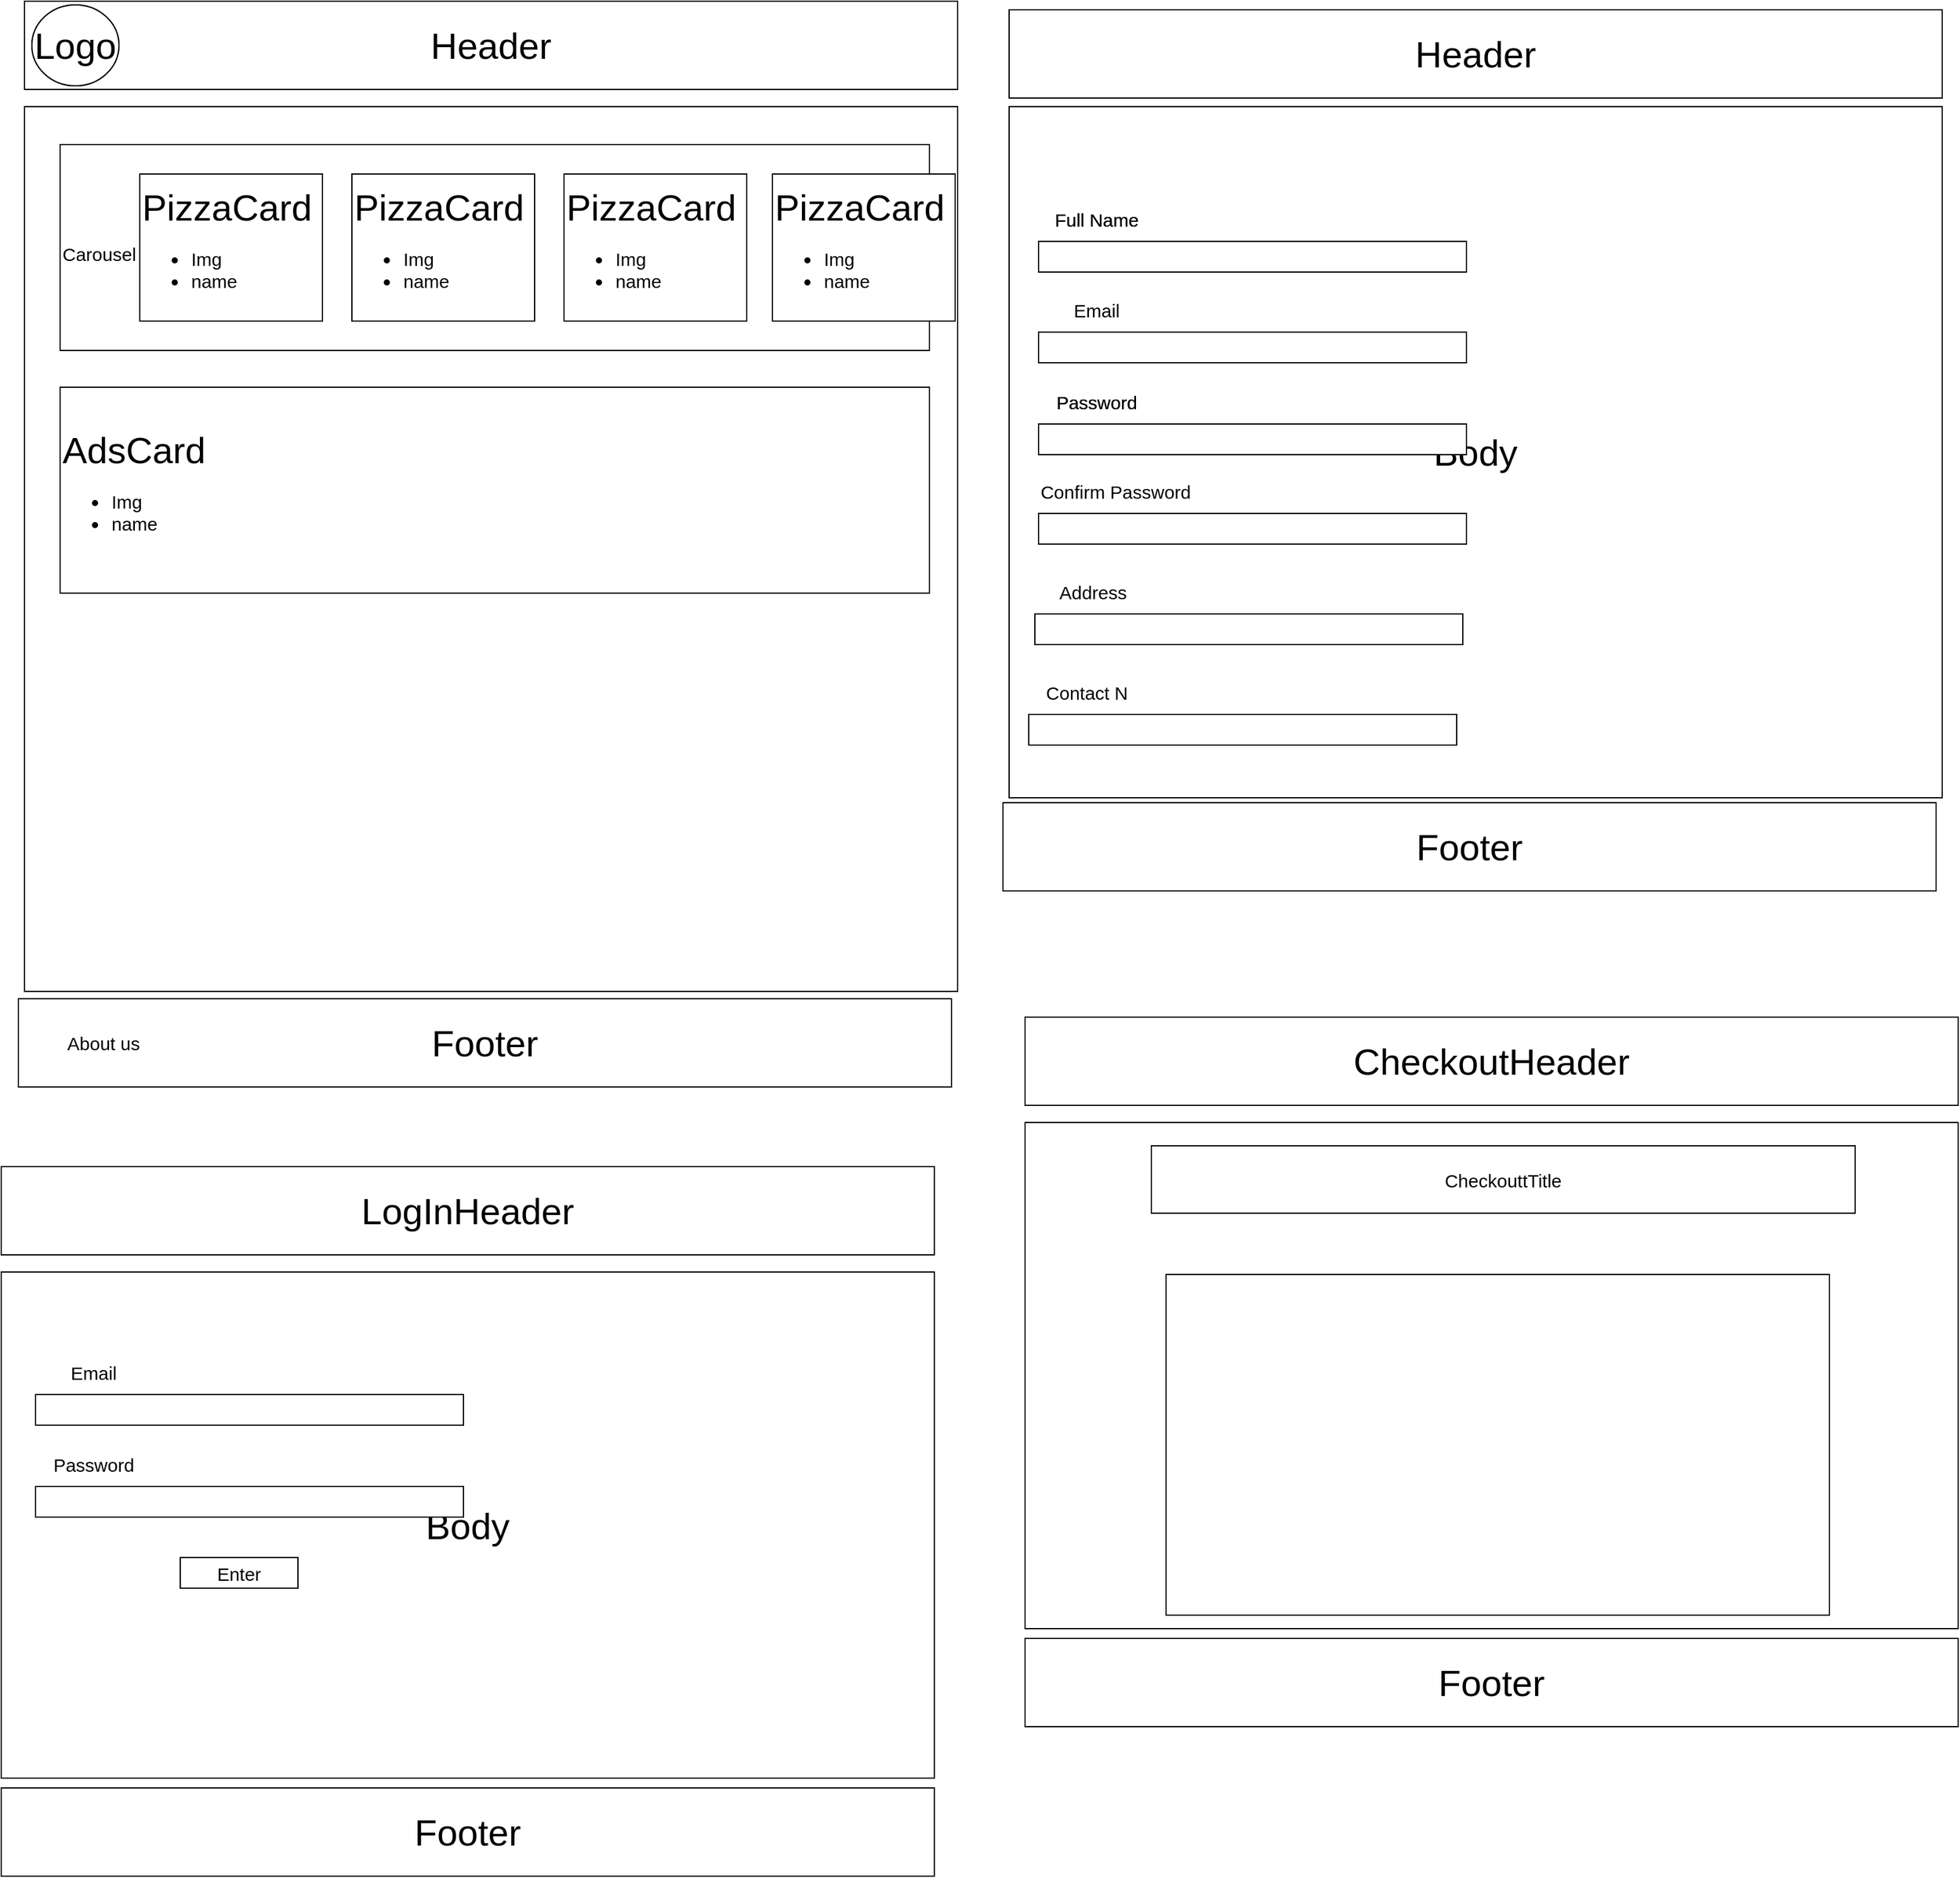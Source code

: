 <mxfile version="16.5.6" type="github">
  <diagram id="f_OamlXEMhh0Ig-cFjTD" name="Page-1">
    <mxGraphModel dx="2620" dy="1035" grid="0" gridSize="10" guides="1" tooltips="1" connect="1" arrows="1" fold="1" page="0" pageScale="1" pageWidth="850" pageHeight="1100" math="0" shadow="0">
      <root>
        <mxCell id="0" />
        <mxCell id="1" parent="0" />
        <mxCell id="QaYpBxPNPQrCtKfL7-Zh-1" value="&lt;font style=&quot;font-size: 30px&quot;&gt;Header&lt;/font&gt;" style="rounded=0;whiteSpace=wrap;html=1;hachureGap=4;" vertex="1" parent="1">
          <mxGeometry x="-188" y="41" width="761" height="72" as="geometry" />
        </mxCell>
        <mxCell id="QaYpBxPNPQrCtKfL7-Zh-2" value="&lt;font style=&quot;font-size: 30px&quot;&gt;Body&lt;/font&gt;" style="rounded=0;whiteSpace=wrap;html=1;hachureGap=4;" vertex="1" parent="1">
          <mxGeometry x="-188" y="127" width="761" height="722" as="geometry" />
        </mxCell>
        <mxCell id="QaYpBxPNPQrCtKfL7-Zh-3" value="Logo" style="ellipse;whiteSpace=wrap;html=1;hachureGap=4;fontSize=30;" vertex="1" parent="1">
          <mxGeometry x="-182" y="44" width="71" height="66" as="geometry" />
        </mxCell>
        <mxCell id="QaYpBxPNPQrCtKfL7-Zh-4" value="&lt;font style=&quot;font-size: 30px&quot;&gt;Footer&lt;/font&gt;" style="rounded=0;whiteSpace=wrap;html=1;hachureGap=4;" vertex="1" parent="1">
          <mxGeometry x="-193" y="855" width="761" height="72" as="geometry" />
        </mxCell>
        <mxCell id="QaYpBxPNPQrCtKfL7-Zh-9" value="&lt;font style=&quot;font-size: 15px&quot;&gt;Carousel&lt;/font&gt;" style="rounded=0;whiteSpace=wrap;html=1;hachureGap=4;fontSize=30;align=left;" vertex="1" parent="1">
          <mxGeometry x="-159" y="158" width="709" height="168" as="geometry" />
        </mxCell>
        <mxCell id="QaYpBxPNPQrCtKfL7-Zh-6" value="AdsCard&lt;br style=&quot;font-size: 29px&quot;&gt;&lt;ul style=&quot;font-size: 15px&quot;&gt;&lt;li&gt;&lt;font style=&quot;font-size: 15px&quot;&gt;Img&lt;/font&gt;&lt;/li&gt;&lt;li&gt;&lt;font style=&quot;font-size: 15px&quot;&gt;name&lt;/font&gt;&lt;/li&gt;&lt;/ul&gt;" style="rounded=0;whiteSpace=wrap;html=1;hachureGap=4;fontSize=30;align=left;" vertex="1" parent="1">
          <mxGeometry x="-159" y="356" width="709" height="168" as="geometry" />
        </mxCell>
        <mxCell id="QaYpBxPNPQrCtKfL7-Zh-13" value="&lt;font style=&quot;font-size: 30px&quot;&gt;Body&lt;/font&gt;" style="rounded=0;whiteSpace=wrap;html=1;hachureGap=4;" vertex="1" parent="1">
          <mxGeometry x="615" y="127" width="761" height="564" as="geometry" />
        </mxCell>
        <mxCell id="QaYpBxPNPQrCtKfL7-Zh-14" value="" style="rounded=0;whiteSpace=wrap;html=1;hachureGap=4;fontSize=15;" vertex="1" parent="1">
          <mxGeometry x="639" y="237" width="349" height="25" as="geometry" />
        </mxCell>
        <mxCell id="QaYpBxPNPQrCtKfL7-Zh-15" value="Full Name" style="text;strokeColor=none;fillColor=none;html=1;align=center;verticalAlign=middle;whiteSpace=wrap;rounded=0;hachureGap=4;fontSize=15;" vertex="1" parent="1">
          <mxGeometry x="639" y="204" width="95" height="30" as="geometry" />
        </mxCell>
        <mxCell id="QaYpBxPNPQrCtKfL7-Zh-16" value="" style="rounded=0;whiteSpace=wrap;html=1;hachureGap=4;fontSize=15;" vertex="1" parent="1">
          <mxGeometry x="639" y="311" width="349" height="25" as="geometry" />
        </mxCell>
        <mxCell id="QaYpBxPNPQrCtKfL7-Zh-17" value="Email" style="text;strokeColor=none;fillColor=none;html=1;align=center;verticalAlign=middle;whiteSpace=wrap;rounded=0;hachureGap=4;fontSize=15;" vertex="1" parent="1">
          <mxGeometry x="639" y="278" width="95" height="30" as="geometry" />
        </mxCell>
        <mxCell id="QaYpBxPNPQrCtKfL7-Zh-20" value="" style="rounded=0;whiteSpace=wrap;html=1;hachureGap=4;fontSize=15;" vertex="1" parent="1">
          <mxGeometry x="639" y="386" width="349" height="25" as="geometry" />
        </mxCell>
        <mxCell id="QaYpBxPNPQrCtKfL7-Zh-21" value="Password" style="text;strokeColor=none;fillColor=none;html=1;align=center;verticalAlign=middle;whiteSpace=wrap;rounded=0;hachureGap=4;fontSize=15;" vertex="1" parent="1">
          <mxGeometry x="639" y="353" width="95" height="30" as="geometry" />
        </mxCell>
        <mxCell id="QaYpBxPNPQrCtKfL7-Zh-26" value="" style="group" vertex="1" connectable="0" parent="1">
          <mxGeometry x="-94" y="182" width="665" height="120" as="geometry" />
        </mxCell>
        <mxCell id="QaYpBxPNPQrCtKfL7-Zh-5" value="PizzaCard&lt;br style=&quot;font-size: 29px&quot;&gt;&lt;ul style=&quot;font-size: 15px&quot;&gt;&lt;li&gt;&lt;font style=&quot;font-size: 15px&quot;&gt;Img&lt;/font&gt;&lt;/li&gt;&lt;li&gt;&lt;font style=&quot;font-size: 15px&quot;&gt;name&lt;/font&gt;&lt;/li&gt;&lt;/ul&gt;" style="rounded=0;whiteSpace=wrap;html=1;hachureGap=4;fontSize=30;align=left;" vertex="1" parent="QaYpBxPNPQrCtKfL7-Zh-26">
          <mxGeometry width="149" height="120" as="geometry" />
        </mxCell>
        <mxCell id="QaYpBxPNPQrCtKfL7-Zh-10" value="PizzaCard&lt;br style=&quot;font-size: 29px&quot;&gt;&lt;ul style=&quot;font-size: 15px&quot;&gt;&lt;li&gt;&lt;font style=&quot;font-size: 15px&quot;&gt;Img&lt;/font&gt;&lt;/li&gt;&lt;li&gt;&lt;font style=&quot;font-size: 15px&quot;&gt;name&lt;/font&gt;&lt;/li&gt;&lt;/ul&gt;" style="rounded=0;whiteSpace=wrap;html=1;hachureGap=4;fontSize=30;align=left;" vertex="1" parent="QaYpBxPNPQrCtKfL7-Zh-26">
          <mxGeometry x="173" width="149" height="120" as="geometry" />
        </mxCell>
        <mxCell id="QaYpBxPNPQrCtKfL7-Zh-11" value="PizzaCard&lt;br style=&quot;font-size: 29px&quot;&gt;&lt;ul style=&quot;font-size: 15px&quot;&gt;&lt;li&gt;&lt;font style=&quot;font-size: 15px&quot;&gt;Img&lt;/font&gt;&lt;/li&gt;&lt;li&gt;&lt;font style=&quot;font-size: 15px&quot;&gt;name&lt;/font&gt;&lt;/li&gt;&lt;/ul&gt;" style="rounded=0;whiteSpace=wrap;html=1;hachureGap=4;fontSize=30;align=left;" vertex="1" parent="QaYpBxPNPQrCtKfL7-Zh-26">
          <mxGeometry x="346" width="149" height="120" as="geometry" />
        </mxCell>
        <mxCell id="QaYpBxPNPQrCtKfL7-Zh-12" value="PizzaCard&lt;br style=&quot;font-size: 29px&quot;&gt;&lt;ul style=&quot;font-size: 15px&quot;&gt;&lt;li&gt;&lt;font style=&quot;font-size: 15px&quot;&gt;Img&lt;/font&gt;&lt;/li&gt;&lt;li&gt;&lt;font style=&quot;font-size: 15px&quot;&gt;name&lt;/font&gt;&lt;/li&gt;&lt;/ul&gt;" style="rounded=0;whiteSpace=wrap;html=1;hachureGap=4;fontSize=30;align=left;" vertex="1" parent="QaYpBxPNPQrCtKfL7-Zh-26">
          <mxGeometry x="516" width="149" height="120" as="geometry" />
        </mxCell>
        <mxCell id="QaYpBxPNPQrCtKfL7-Zh-28" value="Logo" style="ellipse;whiteSpace=wrap;html=1;hachureGap=4;fontSize=30;" vertex="1" parent="1">
          <mxGeometry x="-182" y="44" width="71" height="66" as="geometry" />
        </mxCell>
        <mxCell id="QaYpBxPNPQrCtKfL7-Zh-30" value="Full Name" style="text;strokeColor=none;fillColor=none;html=1;align=center;verticalAlign=middle;whiteSpace=wrap;rounded=0;hachureGap=4;fontSize=15;" vertex="1" parent="1">
          <mxGeometry x="639" y="204" width="95" height="30" as="geometry" />
        </mxCell>
        <mxCell id="QaYpBxPNPQrCtKfL7-Zh-32" value="" style="rounded=0;whiteSpace=wrap;html=1;hachureGap=4;fontSize=15;" vertex="1" parent="1">
          <mxGeometry x="639" y="386" width="349" height="25" as="geometry" />
        </mxCell>
        <mxCell id="QaYpBxPNPQrCtKfL7-Zh-33" value="Password" style="text;strokeColor=none;fillColor=none;html=1;align=center;verticalAlign=middle;whiteSpace=wrap;rounded=0;hachureGap=4;fontSize=15;" vertex="1" parent="1">
          <mxGeometry x="639" y="353" width="95" height="30" as="geometry" />
        </mxCell>
        <mxCell id="QaYpBxPNPQrCtKfL7-Zh-39" value="&lt;font style=&quot;font-size: 30px&quot;&gt;LogInHeader&lt;/font&gt;" style="rounded=0;whiteSpace=wrap;html=1;hachureGap=4;" vertex="1" parent="1">
          <mxGeometry x="-207" y="992" width="761" height="72" as="geometry" />
        </mxCell>
        <mxCell id="QaYpBxPNPQrCtKfL7-Zh-41" value="&lt;font style=&quot;font-size: 30px&quot;&gt;Footer&lt;/font&gt;" style="rounded=0;whiteSpace=wrap;html=1;hachureGap=4;" vertex="1" parent="1">
          <mxGeometry x="-207" y="1499" width="761" height="72" as="geometry" />
        </mxCell>
        <mxCell id="QaYpBxPNPQrCtKfL7-Zh-53" value="" style="group" vertex="1" connectable="0" parent="1">
          <mxGeometry x="628" y="870" width="761" height="579" as="geometry" />
        </mxCell>
        <mxCell id="QaYpBxPNPQrCtKfL7-Zh-50" value="&lt;span style=&quot;font-size: 30px&quot;&gt;CheckoutHeader&lt;/span&gt;" style="rounded=0;whiteSpace=wrap;html=1;hachureGap=4;" vertex="1" parent="QaYpBxPNPQrCtKfL7-Zh-53">
          <mxGeometry width="761" height="72" as="geometry" />
        </mxCell>
        <mxCell id="QaYpBxPNPQrCtKfL7-Zh-51" value="&lt;font style=&quot;font-size: 30px&quot;&gt;Body&lt;/font&gt;" style="rounded=0;whiteSpace=wrap;html=1;hachureGap=4;" vertex="1" parent="QaYpBxPNPQrCtKfL7-Zh-53">
          <mxGeometry y="86" width="761" height="413" as="geometry" />
        </mxCell>
        <mxCell id="QaYpBxPNPQrCtKfL7-Zh-52" value="&lt;font style=&quot;font-size: 30px&quot;&gt;Footer&lt;/font&gt;" style="rounded=0;whiteSpace=wrap;html=1;hachureGap=4;" vertex="1" parent="QaYpBxPNPQrCtKfL7-Zh-53">
          <mxGeometry y="507" width="761" height="72" as="geometry" />
        </mxCell>
        <mxCell id="QaYpBxPNPQrCtKfL7-Zh-56" value="CheckouttTitle" style="rounded=0;whiteSpace=wrap;html=1;hachureGap=4;fontSize=15;" vertex="1" parent="QaYpBxPNPQrCtKfL7-Zh-53">
          <mxGeometry x="103" y="105" width="574" height="55" as="geometry" />
        </mxCell>
        <mxCell id="QaYpBxPNPQrCtKfL7-Zh-78" value="" style="rounded=0;whiteSpace=wrap;html=1;hachureGap=4;fontSize=15;" vertex="1" parent="QaYpBxPNPQrCtKfL7-Zh-53">
          <mxGeometry x="115" y="210" width="541" height="278" as="geometry" />
        </mxCell>
        <mxCell id="QaYpBxPNPQrCtKfL7-Zh-55" value="" style="group" vertex="1" connectable="0" parent="1">
          <mxGeometry x="-207" y="1078" width="761" height="413" as="geometry" />
        </mxCell>
        <mxCell id="QaYpBxPNPQrCtKfL7-Zh-40" value="&lt;font style=&quot;font-size: 30px&quot;&gt;Body&lt;/font&gt;" style="rounded=0;whiteSpace=wrap;html=1;hachureGap=4;" vertex="1" parent="QaYpBxPNPQrCtKfL7-Zh-55">
          <mxGeometry width="761" height="413" as="geometry" />
        </mxCell>
        <mxCell id="QaYpBxPNPQrCtKfL7-Zh-42" value="" style="rounded=0;whiteSpace=wrap;html=1;hachureGap=4;fontSize=15;" vertex="1" parent="QaYpBxPNPQrCtKfL7-Zh-55">
          <mxGeometry x="28" y="100" width="349" height="25" as="geometry" />
        </mxCell>
        <mxCell id="QaYpBxPNPQrCtKfL7-Zh-43" value="Email" style="text;strokeColor=none;fillColor=none;html=1;align=center;verticalAlign=middle;whiteSpace=wrap;rounded=0;hachureGap=4;fontSize=15;" vertex="1" parent="QaYpBxPNPQrCtKfL7-Zh-55">
          <mxGeometry x="28" y="67" width="95" height="30" as="geometry" />
        </mxCell>
        <mxCell id="QaYpBxPNPQrCtKfL7-Zh-44" value="" style="rounded=0;whiteSpace=wrap;html=1;hachureGap=4;fontSize=15;" vertex="1" parent="QaYpBxPNPQrCtKfL7-Zh-55">
          <mxGeometry x="28" y="175" width="349" height="25" as="geometry" />
        </mxCell>
        <mxCell id="QaYpBxPNPQrCtKfL7-Zh-45" value="Password" style="text;strokeColor=none;fillColor=none;html=1;align=center;verticalAlign=middle;whiteSpace=wrap;rounded=0;hachureGap=4;fontSize=15;" vertex="1" parent="QaYpBxPNPQrCtKfL7-Zh-55">
          <mxGeometry x="28" y="142" width="95" height="30" as="geometry" />
        </mxCell>
        <mxCell id="QaYpBxPNPQrCtKfL7-Zh-54" value="Enter" style="rounded=0;whiteSpace=wrap;html=1;hachureGap=4;fontSize=15;" vertex="1" parent="QaYpBxPNPQrCtKfL7-Zh-55">
          <mxGeometry x="146" y="233" width="96" height="25" as="geometry" />
        </mxCell>
        <mxCell id="QaYpBxPNPQrCtKfL7-Zh-59" value="" style="group" vertex="1" connectable="0" parent="1">
          <mxGeometry x="631" y="426" width="357" height="222" as="geometry" />
        </mxCell>
        <mxCell id="QaYpBxPNPQrCtKfL7-Zh-18" value="" style="rounded=0;whiteSpace=wrap;html=1;hachureGap=4;fontSize=15;" vertex="1" parent="QaYpBxPNPQrCtKfL7-Zh-59">
          <mxGeometry x="8" y="33" width="349" height="25" as="geometry" />
        </mxCell>
        <mxCell id="QaYpBxPNPQrCtKfL7-Zh-19" value="Confirm Password" style="text;strokeColor=none;fillColor=none;html=1;align=center;verticalAlign=middle;whiteSpace=wrap;rounded=0;hachureGap=4;fontSize=15;" vertex="1" parent="QaYpBxPNPQrCtKfL7-Zh-59">
          <mxGeometry x="8" width="126" height="30" as="geometry" />
        </mxCell>
        <mxCell id="QaYpBxPNPQrCtKfL7-Zh-57" value="" style="group" vertex="1" connectable="0" parent="QaYpBxPNPQrCtKfL7-Zh-59">
          <mxGeometry y="82" width="354" height="140" as="geometry" />
        </mxCell>
        <mxCell id="QaYpBxPNPQrCtKfL7-Zh-34" value="Address" style="text;strokeColor=none;fillColor=none;html=1;align=center;verticalAlign=middle;whiteSpace=wrap;rounded=0;hachureGap=4;fontSize=15;" vertex="1" parent="QaYpBxPNPQrCtKfL7-Zh-57">
          <mxGeometry x="5" width="95" height="30" as="geometry" />
        </mxCell>
        <mxCell id="QaYpBxPNPQrCtKfL7-Zh-31" value="" style="rounded=0;whiteSpace=wrap;html=1;hachureGap=4;fontSize=15;" vertex="1" parent="QaYpBxPNPQrCtKfL7-Zh-57">
          <mxGeometry x="5" y="33" width="349" height="25" as="geometry" />
        </mxCell>
        <mxCell id="QaYpBxPNPQrCtKfL7-Zh-46" value="Contact N" style="text;strokeColor=none;fillColor=none;html=1;align=center;verticalAlign=middle;whiteSpace=wrap;rounded=0;hachureGap=4;fontSize=15;" vertex="1" parent="QaYpBxPNPQrCtKfL7-Zh-57">
          <mxGeometry y="82" width="95" height="30" as="geometry" />
        </mxCell>
        <mxCell id="QaYpBxPNPQrCtKfL7-Zh-47" value="" style="rounded=0;whiteSpace=wrap;html=1;hachureGap=4;fontSize=15;" vertex="1" parent="QaYpBxPNPQrCtKfL7-Zh-57">
          <mxGeometry y="115" width="349" height="25" as="geometry" />
        </mxCell>
        <mxCell id="QaYpBxPNPQrCtKfL7-Zh-60" value="&lt;font style=&quot;font-size: 30px&quot;&gt;Header&lt;/font&gt;" style="rounded=0;whiteSpace=wrap;html=1;hachureGap=4;" vertex="1" parent="1">
          <mxGeometry x="615" y="48" width="761" height="72" as="geometry" />
        </mxCell>
        <mxCell id="QaYpBxPNPQrCtKfL7-Zh-61" value="&lt;font style=&quot;font-size: 30px&quot;&gt;Footer&lt;/font&gt;" style="rounded=0;whiteSpace=wrap;html=1;hachureGap=4;" vertex="1" parent="1">
          <mxGeometry x="610" y="695" width="761" height="72" as="geometry" />
        </mxCell>
        <mxCell id="QaYpBxPNPQrCtKfL7-Zh-81" value="About us" style="text;strokeColor=none;fillColor=none;html=1;align=center;verticalAlign=middle;whiteSpace=wrap;rounded=0;hachureGap=4;fontSize=15;" vertex="1" parent="1">
          <mxGeometry x="-171" y="876" width="95" height="30" as="geometry" />
        </mxCell>
      </root>
    </mxGraphModel>
  </diagram>
</mxfile>
